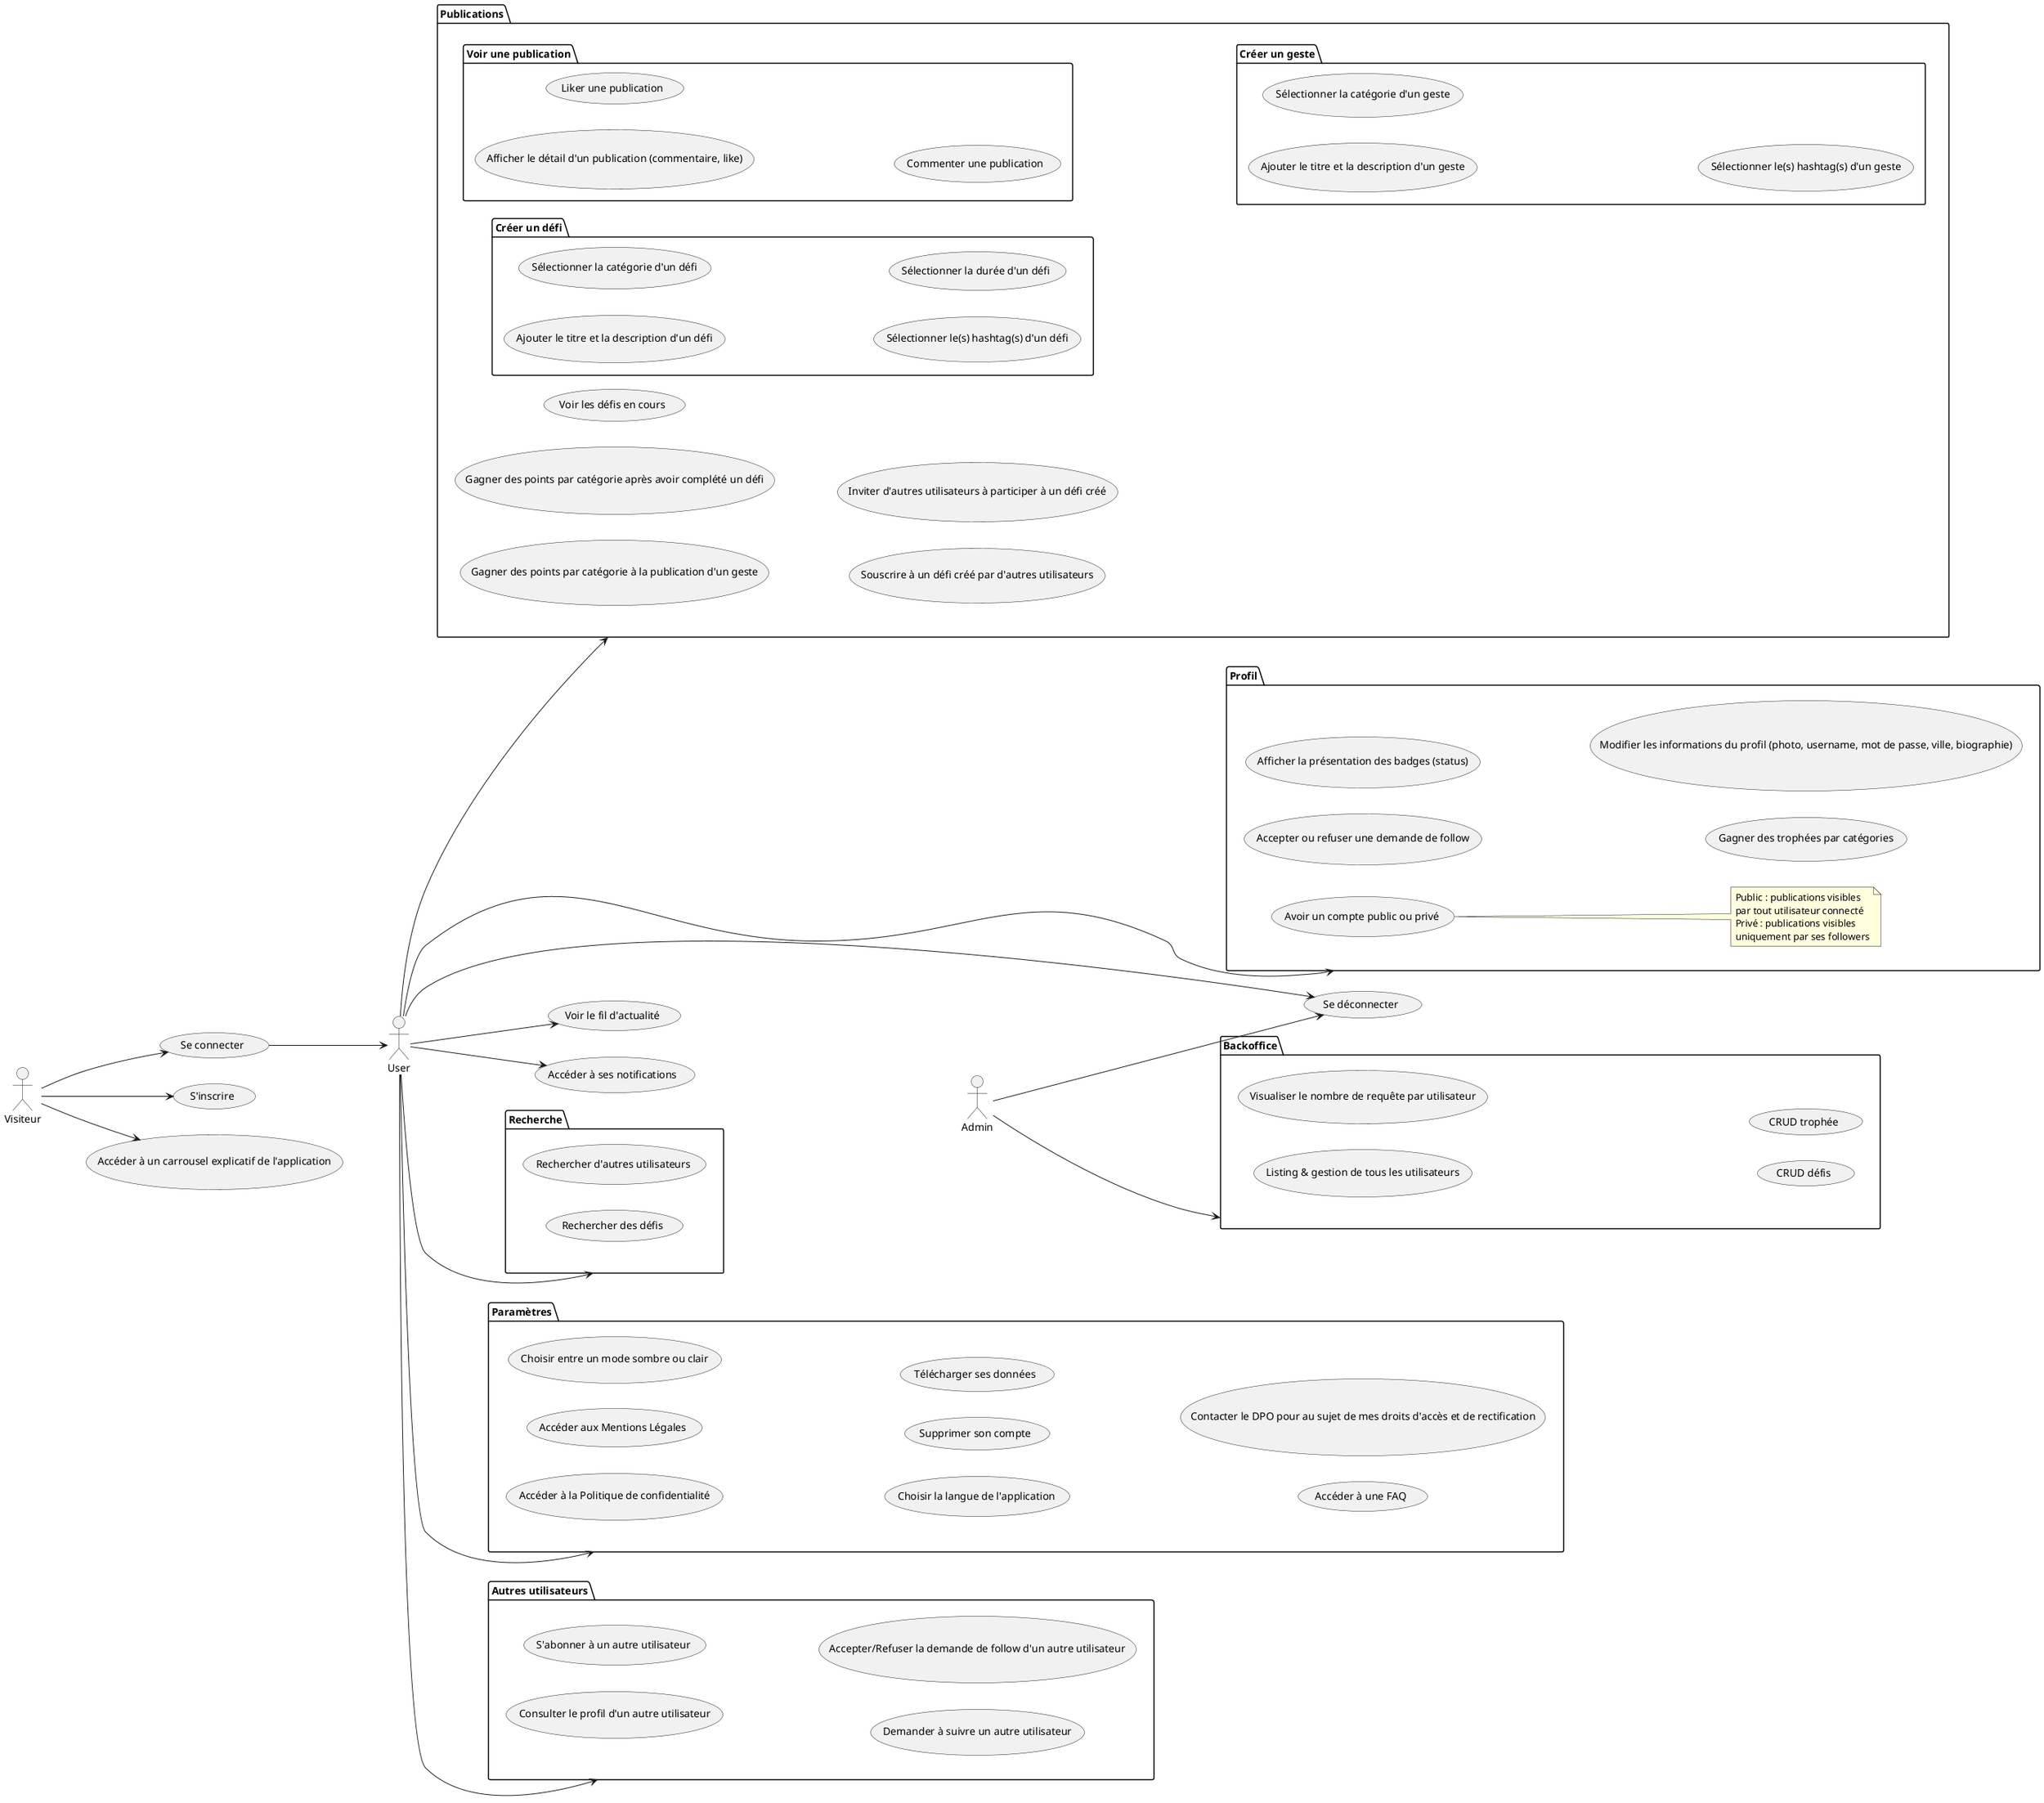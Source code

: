@startuml
left to right direction
actor :Visiteur: as V
actor :User: as U
actor :Admin: as A

usecase "Se connecter" as (Connect)
usecase "S'inscrire" as (Register)
usecase "Se déconnecter" as (Disconnect)

usecase "Voir le fil d'actualité" as (Actu)
usecase "Accéder à ses notifications" as (Notif)
usecase "Accéder à un carrousel explicatif de l'application" as (AppInfos)

package "Publications" as (Publi) {
  usecase "Gagner des points par catégorie à la publication d'un geste"
  usecase "Gagner des points par catégorie après avoir complété un défi"
  usecase "Voir les défis en cours"
  usecase "Souscrire à un défi créé par d'autres utilisateurs"
  usecase "Inviter d'autres utilisateurs à participer à un défi créé"
  package "Voir une publication" {
    usecase "Afficher le détail d'un publication (commentaire, like)" as (Détail)
    usecase "Liker une publication" as (Like)
    usecase "Commenter une publication" as (Comment)
  }
  package "Créer un défi" {
    usecase "Ajouter le titre et la description d'un défi"
    usecase "Sélectionner la catégorie d'un défi"
    usecase "Sélectionner le(s) hashtag(s) d'un défi"
    usecase "Sélectionner la durée d'un défi"
  }
  package "Créer un geste" {
    usecase "Ajouter le titre et la description d'un geste"
    usecase "Sélectionner la catégorie d'un geste"
    usecase "Sélectionner le(s) hashtag(s) d'un geste"
  }
}

package "Recherche" {
  usecase "Rechercher d'autres utilisateurs"
  usecase "Rechercher des défis"
}

package "Paramètres" as (Param) {
  usecase "Accéder à la Politique de confidentialité"
  usecase "Accéder aux Mentions Légales"
  usecase "Choisir entre un mode sombre ou clair"
  usecase "Choisir la langue de l'application"
  usecase "Supprimer son compte"
  usecase "Télécharger ses données"
  usecase "Accéder à une FAQ"
  usecase "Contacter le DPO pour au sujet de mes droits d'accès et de rectification"
}

package "Autres utilisateurs" as (Others) {
  usecase "Consulter le profil d'un autre utilisateur"
  usecase "S'abonner à un autre utilisateur"
  usecase "Demander à suivre un autre utilisateur"
  usecase "Accepter/Refuser la demande de follow d'un autre utilisateur"
}

package "Profil" {
  usecase "Avoir un compte public ou privé" as (Status)
  usecase "Accepter ou refuser une demande de follow" as (Follow)
  usecase "Afficher la présentation des badges (status)"
  usecase "Gagner des trophées par catégories"
  usecase "Modifier les informations du profil (photo, username, mot de passe, ville, biographie)"
  note right of (Status)
    Public : publications visibles 
    par tout utilisateur connecté
    Privé : publications visibles 
    uniquement par ses followers
  end note
}

package "Backoffice" {
  usecase "Listing & gestion de tous les utilisateurs"
  usecase "Visualiser le nombre de requête par utilisateur"
  usecase "CRUD défis"
  usecase "CRUD trophée"
}

(Connect) --> U

V --> (Connect)
V --> (Register)
V --> (AppInfos)

U --> (Actu)
U --> (Publi)
U --> (Notif)
U --> (Disconnect)
U --> (Param)
U --> Recherche
U --> (Others)
U --> Profil

A --> (Disconnect)
A --> Backoffice
@enduml